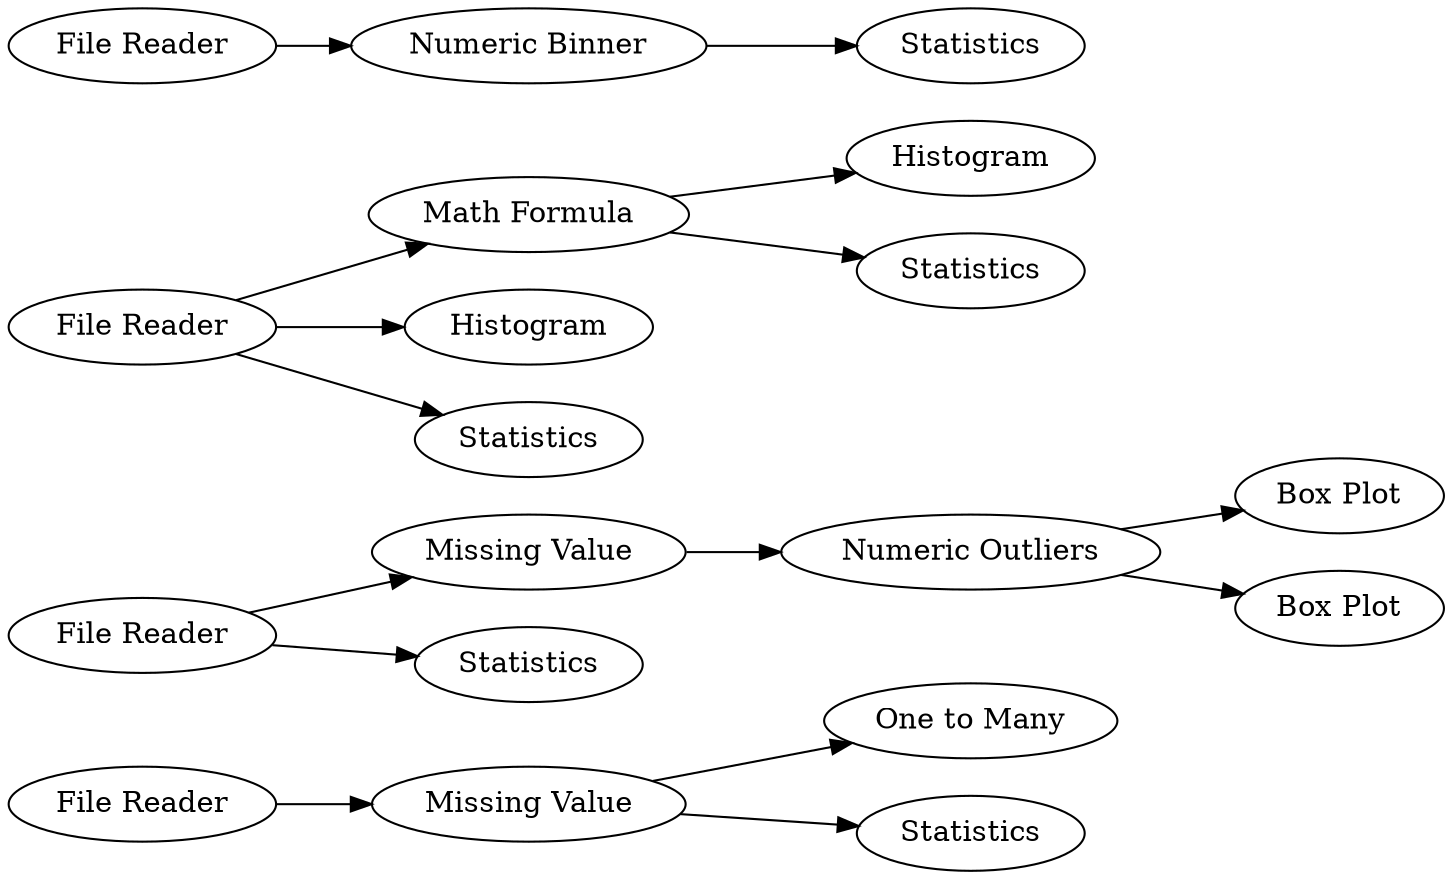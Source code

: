 digraph {
	"-448636997046897106_14" [label="One to Many"]
	"-448636997046897106_11" [label="File Reader"]
	"-448636997046897106_15" [label=Statistics]
	"-448636997046897106_3" [label="Math Formula"]
	"-448636997046897106_13" [label="File Reader"]
	"-448636997046897106_18" [label="Numeric Binner"]
	"-448636997046897106_19" [label=Statistics]
	"-448636997046897106_7" [label="Numeric Outliers"]
	"-448636997046897106_12" [label="Missing Value"]
	"-448636997046897106_8" [label=Statistics]
	"-448636997046897106_17" [label="File Reader"]
	"-448636997046897106_9" [label="Box Plot"]
	"-448636997046897106_6" [label=Histogram]
	"-448636997046897106_16" [label="Missing Value"]
	"-448636997046897106_1" [label="File Reader"]
	"-448636997046897106_5" [label=Statistics]
	"-448636997046897106_10" [label="Box Plot"]
	"-448636997046897106_2" [label=Histogram]
	"-448636997046897106_4" [label=Statistics]
	"-448636997046897106_3" -> "-448636997046897106_6"
	"-448636997046897106_17" -> "-448636997046897106_18"
	"-448636997046897106_1" -> "-448636997046897106_4"
	"-448636997046897106_16" -> "-448636997046897106_15"
	"-448636997046897106_11" -> "-448636997046897106_8"
	"-448636997046897106_11" -> "-448636997046897106_12"
	"-448636997046897106_3" -> "-448636997046897106_5"
	"-448636997046897106_7" -> "-448636997046897106_10"
	"-448636997046897106_12" -> "-448636997046897106_7"
	"-448636997046897106_18" -> "-448636997046897106_19"
	"-448636997046897106_1" -> "-448636997046897106_3"
	"-448636997046897106_16" -> "-448636997046897106_14"
	"-448636997046897106_7" -> "-448636997046897106_9"
	"-448636997046897106_1" -> "-448636997046897106_2"
	"-448636997046897106_13" -> "-448636997046897106_16"
	rankdir=LR
}
